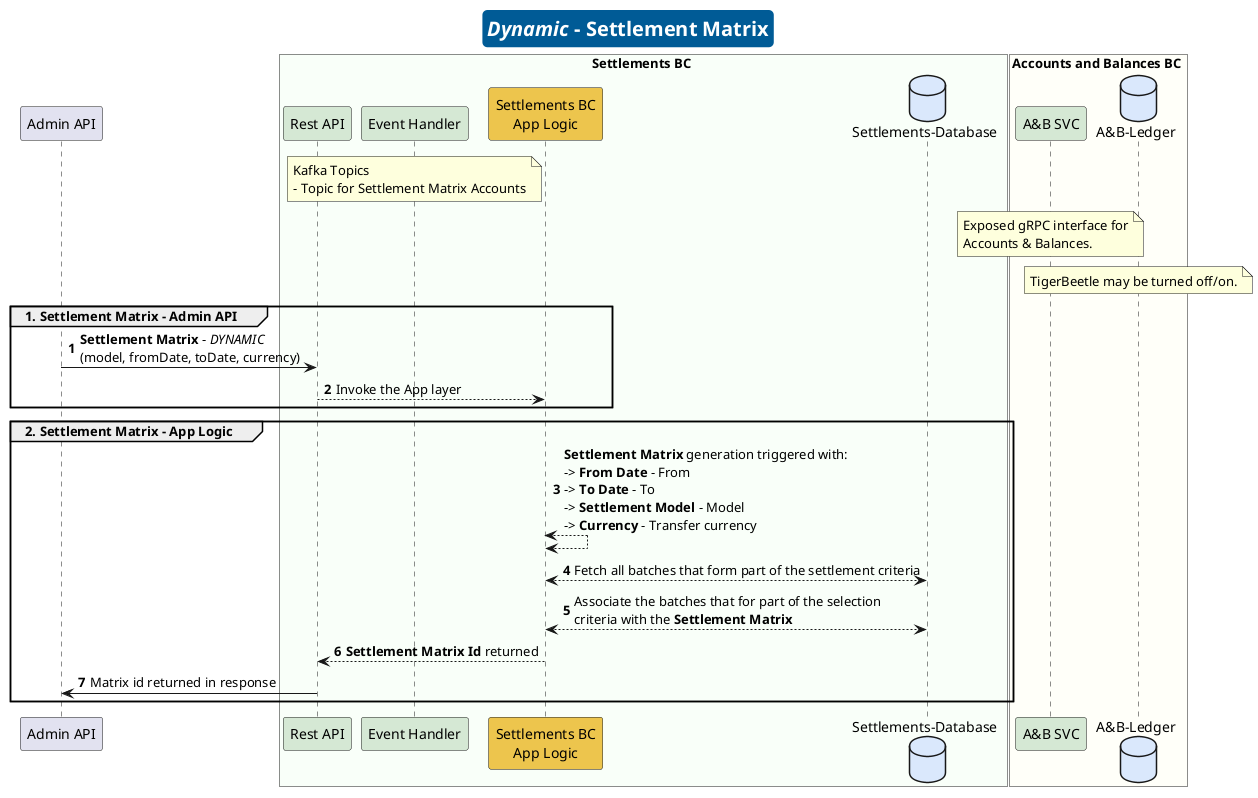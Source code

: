 @startuml

skinparam TitleFontSize 20
skinparam TitleFontColor #FFFFFF
skinparam titleBorderRoundCorner 10
skinparam titleBorderThickness 6
skinparam titleBorderColor #005B96
skinparam titleBackgroundColor #005B96
title //Dynamic// - Settlement Matrix

participant "Admin API" as ext_cl

box Settlements BC #F9FFF9
    participant "Rest API" as sbc_rest #D5E8D4
    participant "Event Handler" as sbc_event #D5E8D4
    note over sbc_event
        Kafka Topics
        - Topic for Settlement Matrix Accounts
    end note
    participant "Settlements BC\nApp Logic" as sbc_app_logic #EDC54D
    database "Settlements-Database" as sbc_db #DAE8FC
end box

box Accounts and Balances BC #FFFFF9
    participant "A&B SVC" as abbc_grpc #D5E8D4
    database "A&B-Ledger" as abbc_tigerbeetle #DAE8FC
    note over abbc_grpc
        Exposed gRPC interface for
        Accounts & Balances.
    end note
    note over abbc_tigerbeetle
        TigerBeetle may be turned off/on.
    end note
end box

group 1. Settlement Matrix - Admin API
autonumber
    ext_cl -> sbc_rest : **Settlement Matrix** - //DYNAMIC//\n(model, fromDate, toDate, currency)
    sbc_rest --> sbc_app_logic : Invoke the App layer
end

group 2. Settlement Matrix - App Logic
    sbc_app_logic <--> sbc_app_logic: **Settlement Matrix** generation triggered with:\n-> **From Date** - From\n-> **To Date** - To\n-> **Settlement Model** - Model\n-> **Currency** - Transfer currency
    sbc_app_logic <--> sbc_db : Fetch all batches that form part of the settlement criteria
    sbc_app_logic <--> sbc_db : Associate the batches that for part of the selection \ncriteria with the **Settlement Matrix**
    sbc_app_logic --> sbc_rest : **Settlement Matrix Id** returned
    sbc_rest -> ext_cl : Matrix id returned in response
end

@enduml
